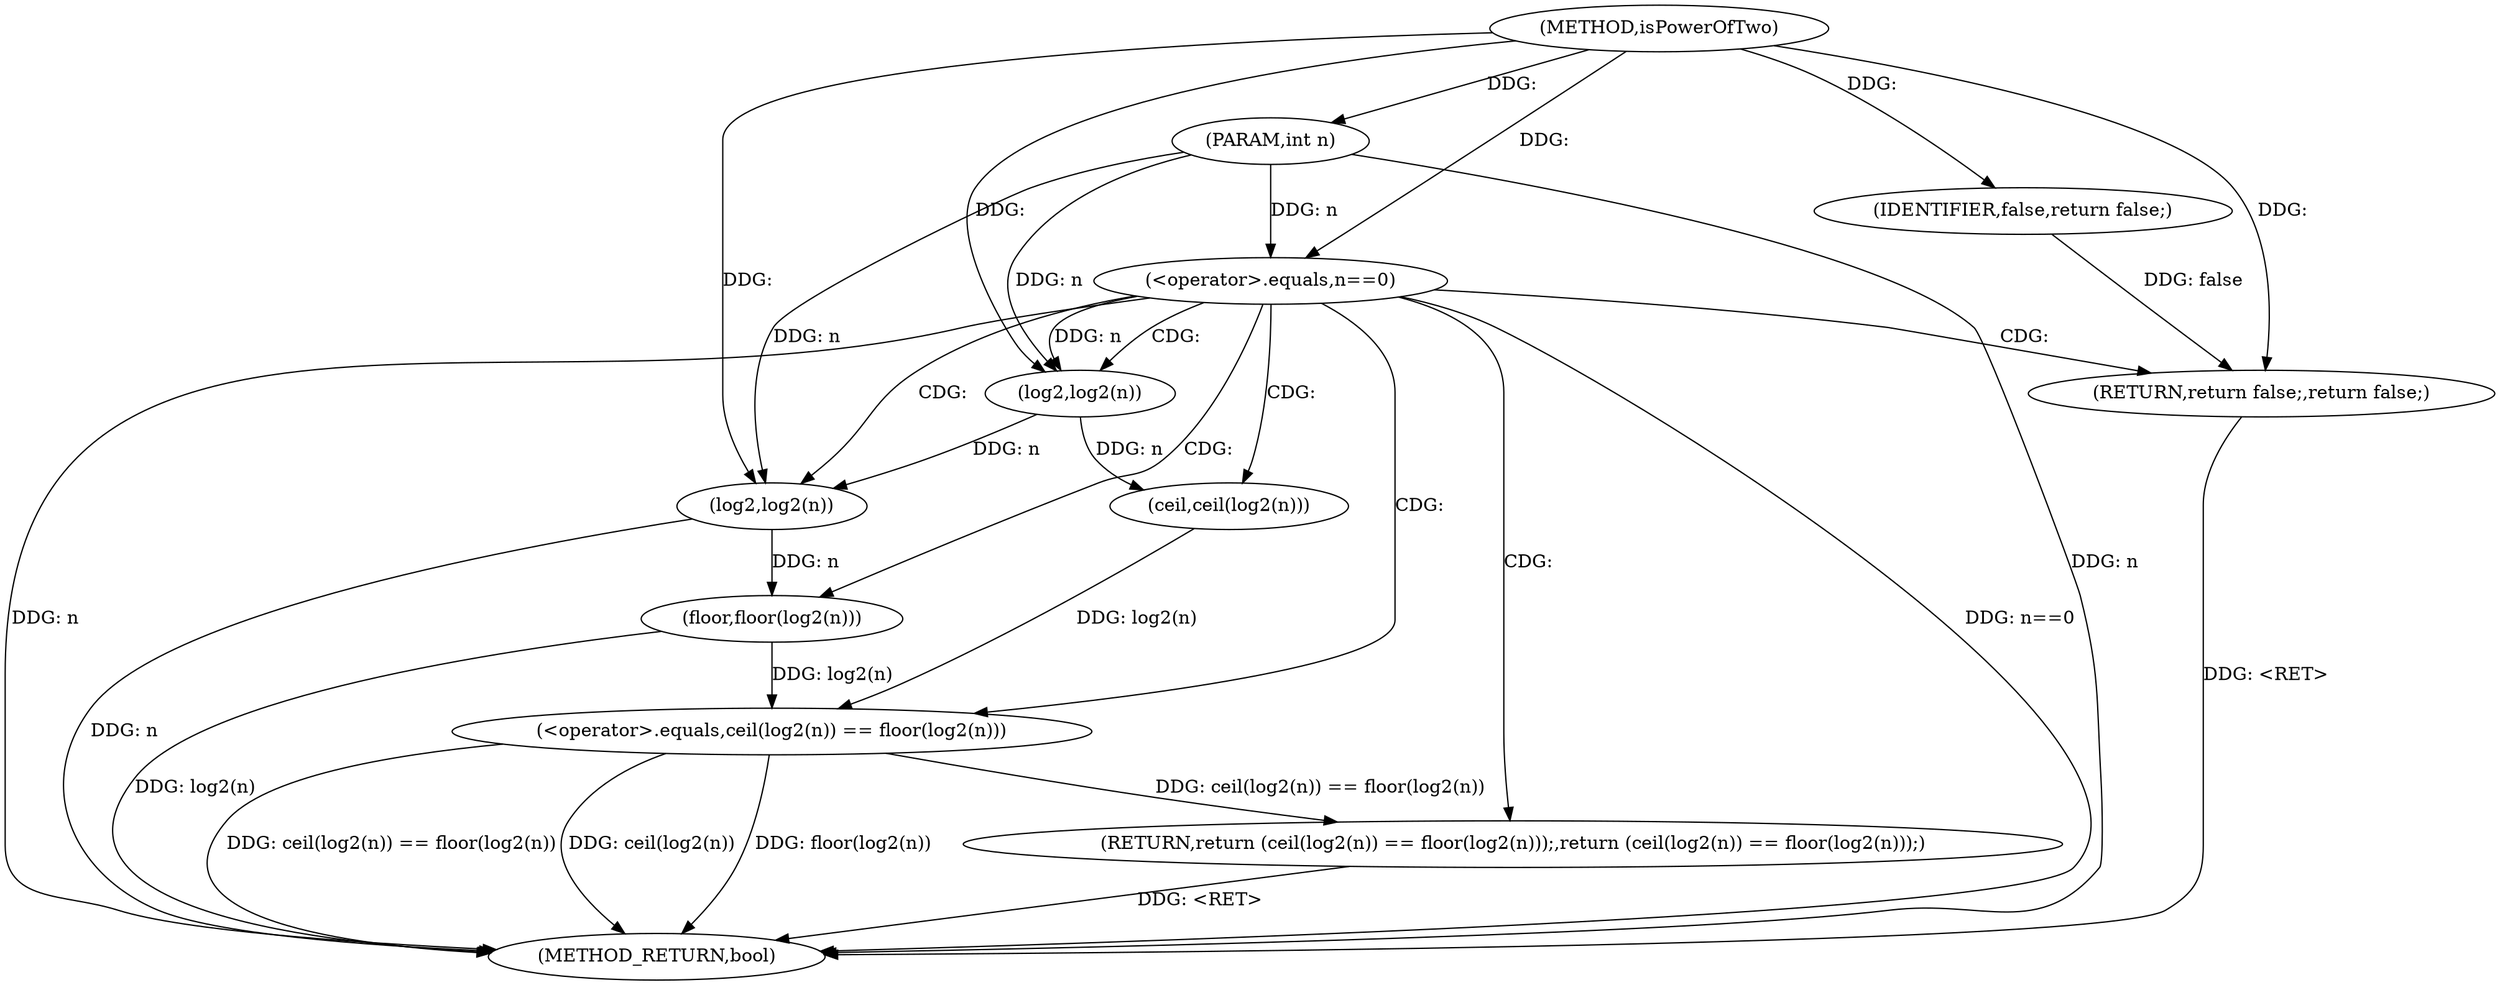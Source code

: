 digraph "isPowerOfTwo" {  
"1000321" [label = "(METHOD,isPowerOfTwo)" ]
"1000338" [label = "(METHOD_RETURN,bool)" ]
"1000322" [label = "(PARAM,int n)" ]
"1000330" [label = "(RETURN,return (ceil(log2(n)) == floor(log2(n)));,return (ceil(log2(n)) == floor(log2(n)));)" ]
"1000325" [label = "(<operator>.equals,n==0)" ]
"1000328" [label = "(RETURN,return false;,return false;)" ]
"1000331" [label = "(<operator>.equals,ceil(log2(n)) == floor(log2(n)))" ]
"1000329" [label = "(IDENTIFIER,false,return false;)" ]
"1000332" [label = "(ceil,ceil(log2(n)))" ]
"1000335" [label = "(floor,floor(log2(n)))" ]
"1000333" [label = "(log2,log2(n))" ]
"1000336" [label = "(log2,log2(n))" ]
  "1000330" -> "1000338"  [ label = "DDG: <RET>"] 
  "1000328" -> "1000338"  [ label = "DDG: <RET>"] 
  "1000322" -> "1000338"  [ label = "DDG: n"] 
  "1000325" -> "1000338"  [ label = "DDG: n"] 
  "1000325" -> "1000338"  [ label = "DDG: n==0"] 
  "1000331" -> "1000338"  [ label = "DDG: ceil(log2(n))"] 
  "1000336" -> "1000338"  [ label = "DDG: n"] 
  "1000335" -> "1000338"  [ label = "DDG: log2(n)"] 
  "1000331" -> "1000338"  [ label = "DDG: floor(log2(n))"] 
  "1000331" -> "1000338"  [ label = "DDG: ceil(log2(n)) == floor(log2(n))"] 
  "1000321" -> "1000322"  [ label = "DDG: "] 
  "1000331" -> "1000330"  [ label = "DDG: ceil(log2(n)) == floor(log2(n))"] 
  "1000329" -> "1000328"  [ label = "DDG: false"] 
  "1000321" -> "1000328"  [ label = "DDG: "] 
  "1000322" -> "1000325"  [ label = "DDG: n"] 
  "1000321" -> "1000325"  [ label = "DDG: "] 
  "1000321" -> "1000329"  [ label = "DDG: "] 
  "1000332" -> "1000331"  [ label = "DDG: log2(n)"] 
  "1000335" -> "1000331"  [ label = "DDG: log2(n)"] 
  "1000333" -> "1000332"  [ label = "DDG: n"] 
  "1000336" -> "1000335"  [ label = "DDG: n"] 
  "1000325" -> "1000333"  [ label = "DDG: n"] 
  "1000322" -> "1000333"  [ label = "DDG: n"] 
  "1000321" -> "1000333"  [ label = "DDG: "] 
  "1000333" -> "1000336"  [ label = "DDG: n"] 
  "1000322" -> "1000336"  [ label = "DDG: n"] 
  "1000321" -> "1000336"  [ label = "DDG: "] 
  "1000325" -> "1000333"  [ label = "CDG: "] 
  "1000325" -> "1000336"  [ label = "CDG: "] 
  "1000325" -> "1000328"  [ label = "CDG: "] 
  "1000325" -> "1000331"  [ label = "CDG: "] 
  "1000325" -> "1000332"  [ label = "CDG: "] 
  "1000325" -> "1000335"  [ label = "CDG: "] 
  "1000325" -> "1000330"  [ label = "CDG: "] 
}
